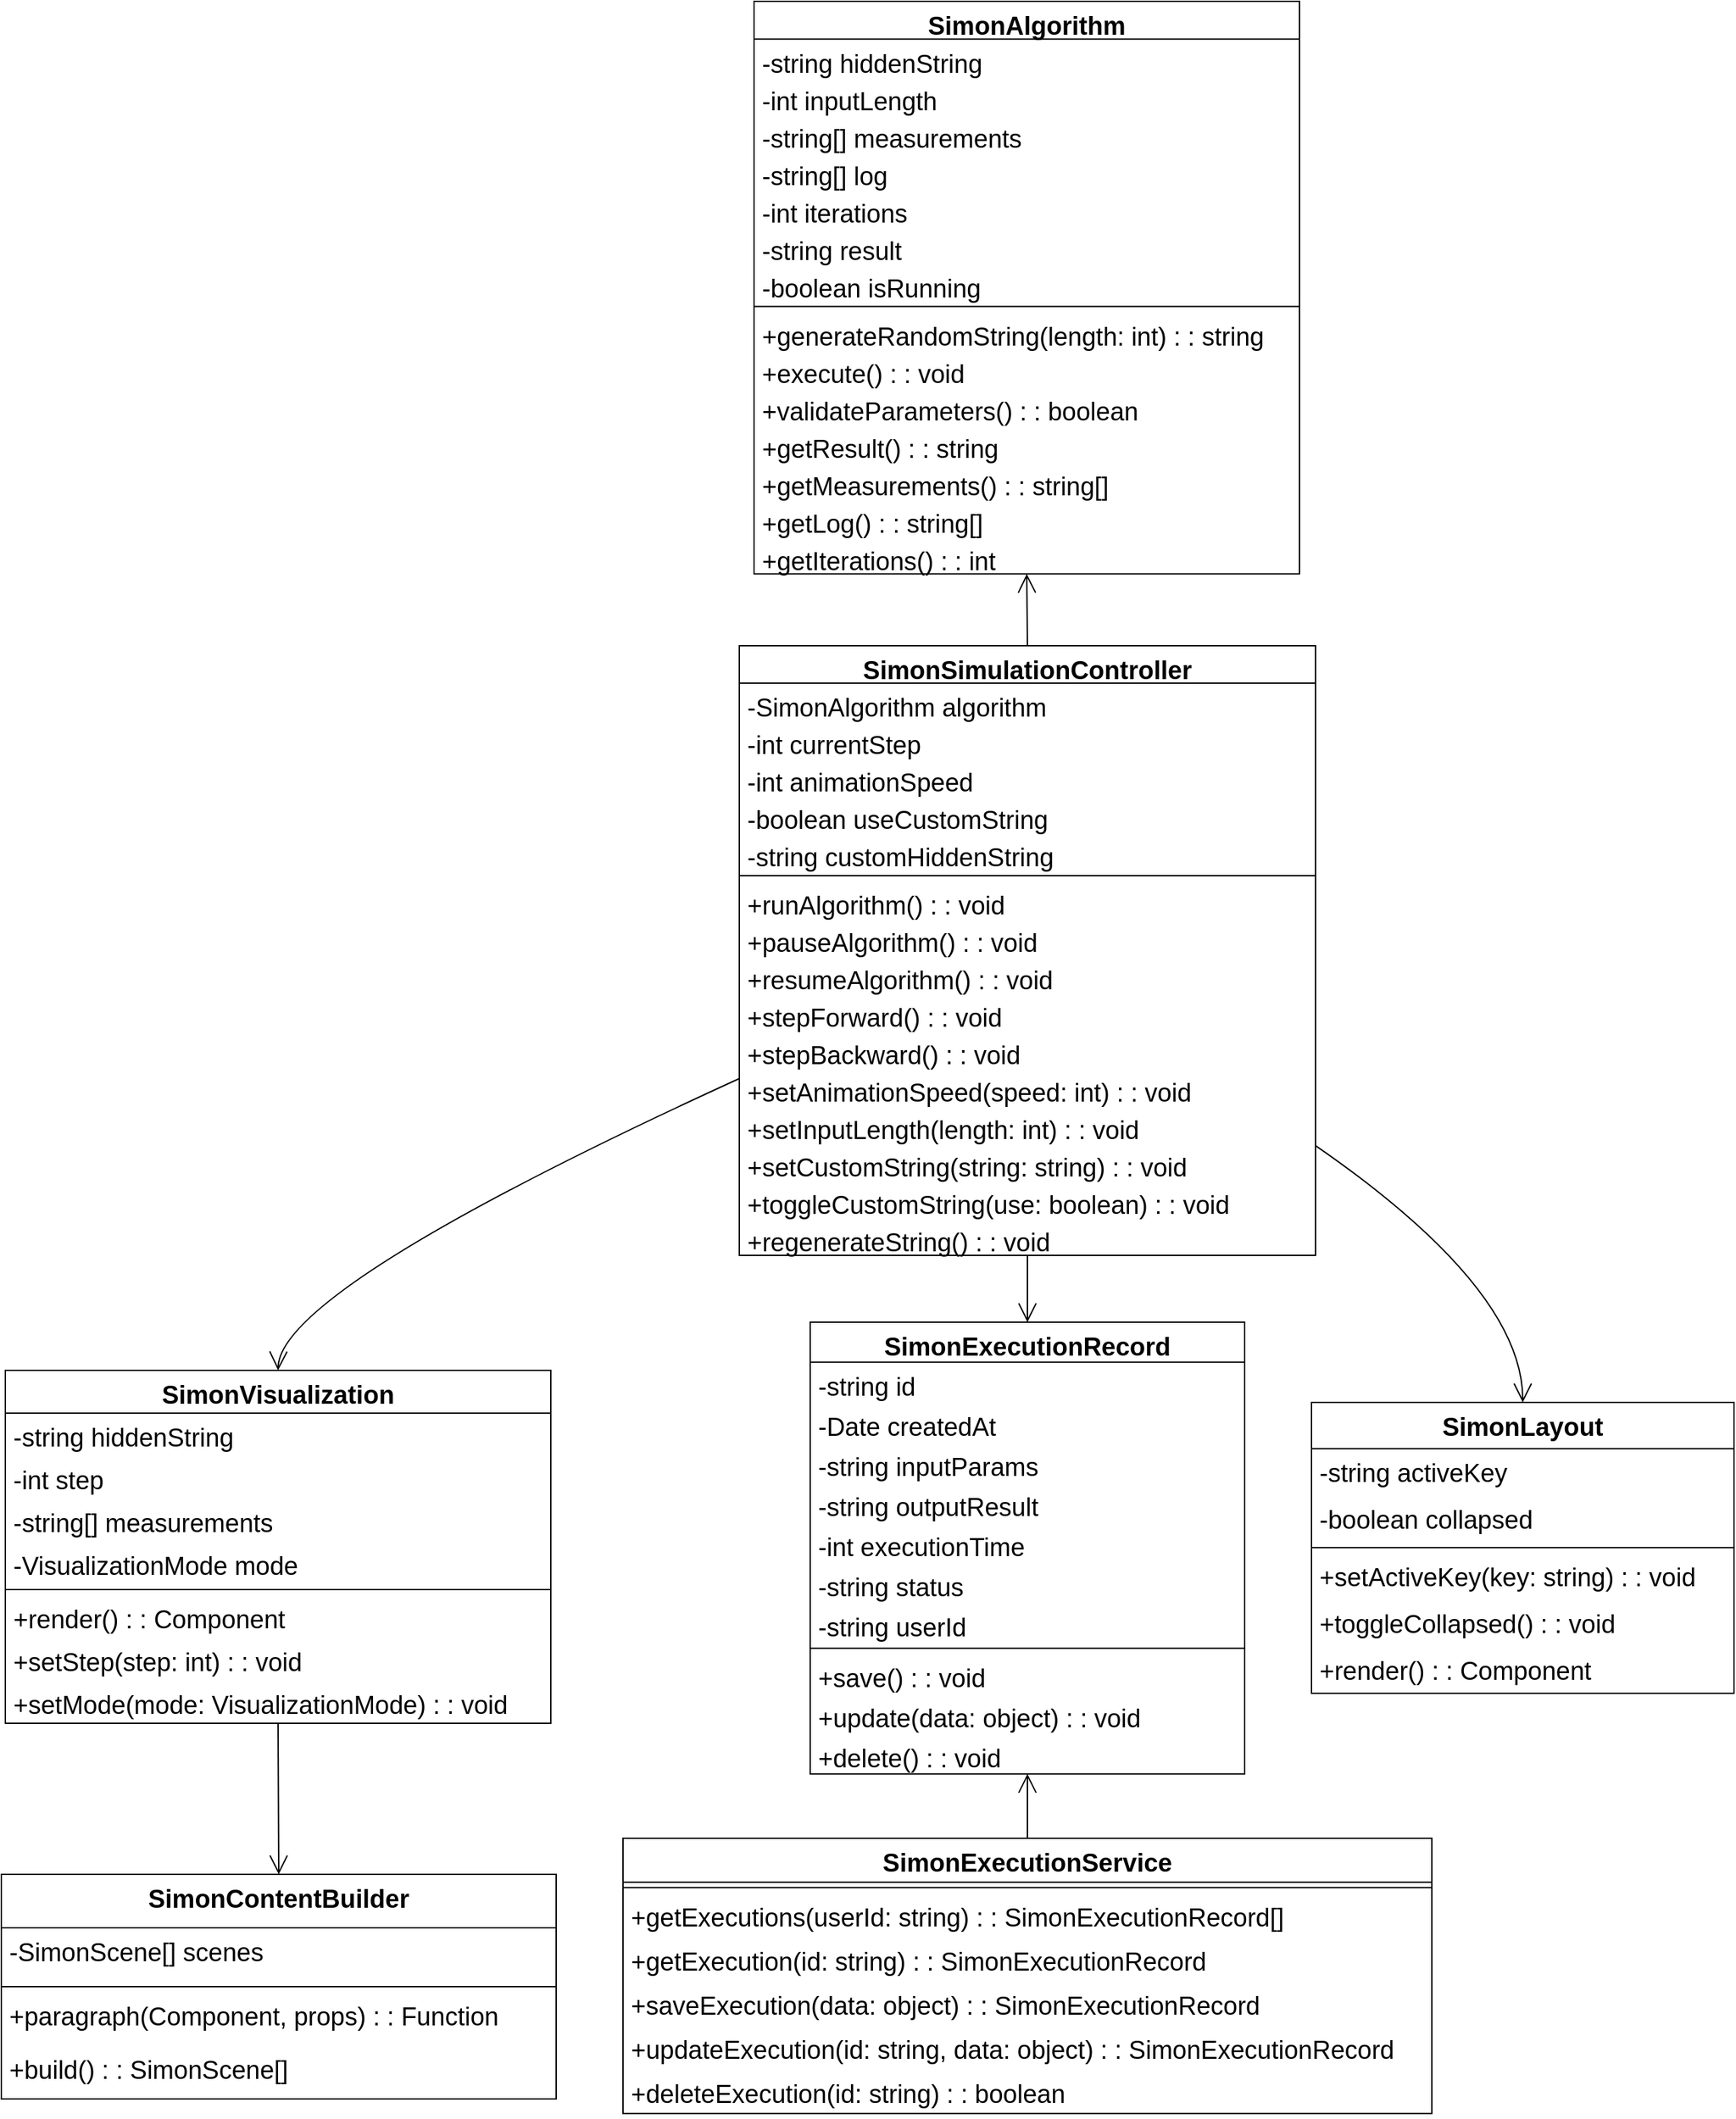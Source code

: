 <mxfile version="27.0.4">
  <diagram name="第 1 页" id="aHMobjbplyGr8PueOdze">
    <mxGraphModel dx="988" dy="583" grid="1" gridSize="10" guides="1" tooltips="1" connect="1" arrows="1" fold="1" page="1" pageScale="1" pageWidth="827" pageHeight="1169" math="0" shadow="0">
      <root>
        <mxCell id="0" />
        <mxCell id="1" parent="0" />
        <mxCell id="1MbNFzwoIGcIi1hmiivJ-1" value="SimonAlgorithm" style="swimlane;fontStyle=1;align=center;verticalAlign=top;childLayout=stackLayout;horizontal=1;startSize=28.267;horizontalStack=0;resizeParent=1;resizeParentMax=0;resizeLast=0;collapsible=0;marginBottom=0;fontSize=19;" vertex="1" parent="1">
          <mxGeometry x="583" y="20" width="408" height="428.267" as="geometry" />
        </mxCell>
        <mxCell id="1MbNFzwoIGcIi1hmiivJ-2" value="-string hiddenString" style="text;strokeColor=none;fillColor=none;align=left;verticalAlign=top;spacingLeft=4;spacingRight=4;overflow=hidden;rotatable=0;points=[[0,0.5],[1,0.5]];portConstraint=eastwest;fontSize=19;" vertex="1" parent="1MbNFzwoIGcIi1hmiivJ-1">
          <mxGeometry y="28.267" width="408" height="28" as="geometry" />
        </mxCell>
        <mxCell id="1MbNFzwoIGcIi1hmiivJ-3" value="-int inputLength" style="text;strokeColor=none;fillColor=none;align=left;verticalAlign=top;spacingLeft=4;spacingRight=4;overflow=hidden;rotatable=0;points=[[0,0.5],[1,0.5]];portConstraint=eastwest;fontSize=19;" vertex="1" parent="1MbNFzwoIGcIi1hmiivJ-1">
          <mxGeometry y="56.267" width="408" height="28" as="geometry" />
        </mxCell>
        <mxCell id="1MbNFzwoIGcIi1hmiivJ-4" value="-string[] measurements" style="text;strokeColor=none;fillColor=none;align=left;verticalAlign=top;spacingLeft=4;spacingRight=4;overflow=hidden;rotatable=0;points=[[0,0.5],[1,0.5]];portConstraint=eastwest;fontSize=19;" vertex="1" parent="1MbNFzwoIGcIi1hmiivJ-1">
          <mxGeometry y="84.267" width="408" height="28" as="geometry" />
        </mxCell>
        <mxCell id="1MbNFzwoIGcIi1hmiivJ-5" value="-string[] log" style="text;strokeColor=none;fillColor=none;align=left;verticalAlign=top;spacingLeft=4;spacingRight=4;overflow=hidden;rotatable=0;points=[[0,0.5],[1,0.5]];portConstraint=eastwest;fontSize=19;" vertex="1" parent="1MbNFzwoIGcIi1hmiivJ-1">
          <mxGeometry y="112.267" width="408" height="28" as="geometry" />
        </mxCell>
        <mxCell id="1MbNFzwoIGcIi1hmiivJ-6" value="-int iterations" style="text;strokeColor=none;fillColor=none;align=left;verticalAlign=top;spacingLeft=4;spacingRight=4;overflow=hidden;rotatable=0;points=[[0,0.5],[1,0.5]];portConstraint=eastwest;fontSize=19;" vertex="1" parent="1MbNFzwoIGcIi1hmiivJ-1">
          <mxGeometry y="140.267" width="408" height="28" as="geometry" />
        </mxCell>
        <mxCell id="1MbNFzwoIGcIi1hmiivJ-7" value="-string result" style="text;strokeColor=none;fillColor=none;align=left;verticalAlign=top;spacingLeft=4;spacingRight=4;overflow=hidden;rotatable=0;points=[[0,0.5],[1,0.5]];portConstraint=eastwest;fontSize=19;" vertex="1" parent="1MbNFzwoIGcIi1hmiivJ-1">
          <mxGeometry y="168.267" width="408" height="28" as="geometry" />
        </mxCell>
        <mxCell id="1MbNFzwoIGcIi1hmiivJ-8" value="-boolean isRunning" style="text;strokeColor=none;fillColor=none;align=left;verticalAlign=top;spacingLeft=4;spacingRight=4;overflow=hidden;rotatable=0;points=[[0,0.5],[1,0.5]];portConstraint=eastwest;fontSize=19;" vertex="1" parent="1MbNFzwoIGcIi1hmiivJ-1">
          <mxGeometry y="196.267" width="408" height="28" as="geometry" />
        </mxCell>
        <mxCell id="1MbNFzwoIGcIi1hmiivJ-9" style="line;strokeWidth=1;fillColor=none;align=left;verticalAlign=middle;spacingTop=-1;spacingLeft=3;spacingRight=3;rotatable=0;labelPosition=right;points=[];portConstraint=eastwest;strokeColor=inherit;fontSize=19;" vertex="1" parent="1MbNFzwoIGcIi1hmiivJ-1">
          <mxGeometry y="224.267" width="408" height="8" as="geometry" />
        </mxCell>
        <mxCell id="1MbNFzwoIGcIi1hmiivJ-10" value="+generateRandomString(length: int) : : string" style="text;strokeColor=none;fillColor=none;align=left;verticalAlign=top;spacingLeft=4;spacingRight=4;overflow=hidden;rotatable=0;points=[[0,0.5],[1,0.5]];portConstraint=eastwest;fontSize=19;" vertex="1" parent="1MbNFzwoIGcIi1hmiivJ-1">
          <mxGeometry y="232.267" width="408" height="28" as="geometry" />
        </mxCell>
        <mxCell id="1MbNFzwoIGcIi1hmiivJ-11" value="+execute() : : void" style="text;strokeColor=none;fillColor=none;align=left;verticalAlign=top;spacingLeft=4;spacingRight=4;overflow=hidden;rotatable=0;points=[[0,0.5],[1,0.5]];portConstraint=eastwest;fontSize=19;" vertex="1" parent="1MbNFzwoIGcIi1hmiivJ-1">
          <mxGeometry y="260.267" width="408" height="28" as="geometry" />
        </mxCell>
        <mxCell id="1MbNFzwoIGcIi1hmiivJ-12" value="+validateParameters() : : boolean" style="text;strokeColor=none;fillColor=none;align=left;verticalAlign=top;spacingLeft=4;spacingRight=4;overflow=hidden;rotatable=0;points=[[0,0.5],[1,0.5]];portConstraint=eastwest;fontSize=19;" vertex="1" parent="1MbNFzwoIGcIi1hmiivJ-1">
          <mxGeometry y="288.267" width="408" height="28" as="geometry" />
        </mxCell>
        <mxCell id="1MbNFzwoIGcIi1hmiivJ-13" value="+getResult() : : string" style="text;strokeColor=none;fillColor=none;align=left;verticalAlign=top;spacingLeft=4;spacingRight=4;overflow=hidden;rotatable=0;points=[[0,0.5],[1,0.5]];portConstraint=eastwest;fontSize=19;" vertex="1" parent="1MbNFzwoIGcIi1hmiivJ-1">
          <mxGeometry y="316.267" width="408" height="28" as="geometry" />
        </mxCell>
        <mxCell id="1MbNFzwoIGcIi1hmiivJ-14" value="+getMeasurements() : : string[]" style="text;strokeColor=none;fillColor=none;align=left;verticalAlign=top;spacingLeft=4;spacingRight=4;overflow=hidden;rotatable=0;points=[[0,0.5],[1,0.5]];portConstraint=eastwest;fontSize=19;" vertex="1" parent="1MbNFzwoIGcIi1hmiivJ-1">
          <mxGeometry y="344.267" width="408" height="28" as="geometry" />
        </mxCell>
        <mxCell id="1MbNFzwoIGcIi1hmiivJ-15" value="+getLog() : : string[]" style="text;strokeColor=none;fillColor=none;align=left;verticalAlign=top;spacingLeft=4;spacingRight=4;overflow=hidden;rotatable=0;points=[[0,0.5],[1,0.5]];portConstraint=eastwest;fontSize=19;" vertex="1" parent="1MbNFzwoIGcIi1hmiivJ-1">
          <mxGeometry y="372.267" width="408" height="28" as="geometry" />
        </mxCell>
        <mxCell id="1MbNFzwoIGcIi1hmiivJ-16" value="+getIterations() : : int" style="text;strokeColor=none;fillColor=none;align=left;verticalAlign=top;spacingLeft=4;spacingRight=4;overflow=hidden;rotatable=0;points=[[0,0.5],[1,0.5]];portConstraint=eastwest;fontSize=19;" vertex="1" parent="1MbNFzwoIGcIi1hmiivJ-1">
          <mxGeometry y="400.267" width="408" height="28" as="geometry" />
        </mxCell>
        <mxCell id="1MbNFzwoIGcIi1hmiivJ-17" value="SimonSimulationController" style="swimlane;fontStyle=1;align=center;verticalAlign=top;childLayout=stackLayout;horizontal=1;startSize=28;horizontalStack=0;resizeParent=1;resizeParentMax=0;resizeLast=0;collapsible=0;marginBottom=0;fontSize=19;" vertex="1" parent="1">
          <mxGeometry x="572" y="502" width="431" height="456" as="geometry" />
        </mxCell>
        <mxCell id="1MbNFzwoIGcIi1hmiivJ-18" value="-SimonAlgorithm algorithm" style="text;strokeColor=none;fillColor=none;align=left;verticalAlign=top;spacingLeft=4;spacingRight=4;overflow=hidden;rotatable=0;points=[[0,0.5],[1,0.5]];portConstraint=eastwest;fontSize=19;" vertex="1" parent="1MbNFzwoIGcIi1hmiivJ-17">
          <mxGeometry y="28" width="431" height="28" as="geometry" />
        </mxCell>
        <mxCell id="1MbNFzwoIGcIi1hmiivJ-19" value="-int currentStep" style="text;strokeColor=none;fillColor=none;align=left;verticalAlign=top;spacingLeft=4;spacingRight=4;overflow=hidden;rotatable=0;points=[[0,0.5],[1,0.5]];portConstraint=eastwest;fontSize=19;" vertex="1" parent="1MbNFzwoIGcIi1hmiivJ-17">
          <mxGeometry y="56" width="431" height="28" as="geometry" />
        </mxCell>
        <mxCell id="1MbNFzwoIGcIi1hmiivJ-20" value="-int animationSpeed" style="text;strokeColor=none;fillColor=none;align=left;verticalAlign=top;spacingLeft=4;spacingRight=4;overflow=hidden;rotatable=0;points=[[0,0.5],[1,0.5]];portConstraint=eastwest;fontSize=19;" vertex="1" parent="1MbNFzwoIGcIi1hmiivJ-17">
          <mxGeometry y="84" width="431" height="28" as="geometry" />
        </mxCell>
        <mxCell id="1MbNFzwoIGcIi1hmiivJ-21" value="-boolean useCustomString" style="text;strokeColor=none;fillColor=none;align=left;verticalAlign=top;spacingLeft=4;spacingRight=4;overflow=hidden;rotatable=0;points=[[0,0.5],[1,0.5]];portConstraint=eastwest;fontSize=19;" vertex="1" parent="1MbNFzwoIGcIi1hmiivJ-17">
          <mxGeometry y="112" width="431" height="28" as="geometry" />
        </mxCell>
        <mxCell id="1MbNFzwoIGcIi1hmiivJ-22" value="-string customHiddenString" style="text;strokeColor=none;fillColor=none;align=left;verticalAlign=top;spacingLeft=4;spacingRight=4;overflow=hidden;rotatable=0;points=[[0,0.5],[1,0.5]];portConstraint=eastwest;fontSize=19;" vertex="1" parent="1MbNFzwoIGcIi1hmiivJ-17">
          <mxGeometry y="140" width="431" height="28" as="geometry" />
        </mxCell>
        <mxCell id="1MbNFzwoIGcIi1hmiivJ-23" style="line;strokeWidth=1;fillColor=none;align=left;verticalAlign=middle;spacingTop=-1;spacingLeft=3;spacingRight=3;rotatable=0;labelPosition=right;points=[];portConstraint=eastwest;strokeColor=inherit;fontSize=19;" vertex="1" parent="1MbNFzwoIGcIi1hmiivJ-17">
          <mxGeometry y="168" width="431" height="8" as="geometry" />
        </mxCell>
        <mxCell id="1MbNFzwoIGcIi1hmiivJ-24" value="+runAlgorithm() : : void" style="text;strokeColor=none;fillColor=none;align=left;verticalAlign=top;spacingLeft=4;spacingRight=4;overflow=hidden;rotatable=0;points=[[0,0.5],[1,0.5]];portConstraint=eastwest;fontSize=19;" vertex="1" parent="1MbNFzwoIGcIi1hmiivJ-17">
          <mxGeometry y="176" width="431" height="28" as="geometry" />
        </mxCell>
        <mxCell id="1MbNFzwoIGcIi1hmiivJ-25" value="+pauseAlgorithm() : : void" style="text;strokeColor=none;fillColor=none;align=left;verticalAlign=top;spacingLeft=4;spacingRight=4;overflow=hidden;rotatable=0;points=[[0,0.5],[1,0.5]];portConstraint=eastwest;fontSize=19;" vertex="1" parent="1MbNFzwoIGcIi1hmiivJ-17">
          <mxGeometry y="204" width="431" height="28" as="geometry" />
        </mxCell>
        <mxCell id="1MbNFzwoIGcIi1hmiivJ-26" value="+resumeAlgorithm() : : void" style="text;strokeColor=none;fillColor=none;align=left;verticalAlign=top;spacingLeft=4;spacingRight=4;overflow=hidden;rotatable=0;points=[[0,0.5],[1,0.5]];portConstraint=eastwest;fontSize=19;" vertex="1" parent="1MbNFzwoIGcIi1hmiivJ-17">
          <mxGeometry y="232" width="431" height="28" as="geometry" />
        </mxCell>
        <mxCell id="1MbNFzwoIGcIi1hmiivJ-27" value="+stepForward() : : void" style="text;strokeColor=none;fillColor=none;align=left;verticalAlign=top;spacingLeft=4;spacingRight=4;overflow=hidden;rotatable=0;points=[[0,0.5],[1,0.5]];portConstraint=eastwest;fontSize=19;" vertex="1" parent="1MbNFzwoIGcIi1hmiivJ-17">
          <mxGeometry y="260" width="431" height="28" as="geometry" />
        </mxCell>
        <mxCell id="1MbNFzwoIGcIi1hmiivJ-28" value="+stepBackward() : : void" style="text;strokeColor=none;fillColor=none;align=left;verticalAlign=top;spacingLeft=4;spacingRight=4;overflow=hidden;rotatable=0;points=[[0,0.5],[1,0.5]];portConstraint=eastwest;fontSize=19;" vertex="1" parent="1MbNFzwoIGcIi1hmiivJ-17">
          <mxGeometry y="288" width="431" height="28" as="geometry" />
        </mxCell>
        <mxCell id="1MbNFzwoIGcIi1hmiivJ-29" value="+setAnimationSpeed(speed: int) : : void" style="text;strokeColor=none;fillColor=none;align=left;verticalAlign=top;spacingLeft=4;spacingRight=4;overflow=hidden;rotatable=0;points=[[0,0.5],[1,0.5]];portConstraint=eastwest;fontSize=19;" vertex="1" parent="1MbNFzwoIGcIi1hmiivJ-17">
          <mxGeometry y="316" width="431" height="28" as="geometry" />
        </mxCell>
        <mxCell id="1MbNFzwoIGcIi1hmiivJ-30" value="+setInputLength(length: int) : : void" style="text;strokeColor=none;fillColor=none;align=left;verticalAlign=top;spacingLeft=4;spacingRight=4;overflow=hidden;rotatable=0;points=[[0,0.5],[1,0.5]];portConstraint=eastwest;fontSize=19;" vertex="1" parent="1MbNFzwoIGcIi1hmiivJ-17">
          <mxGeometry y="344" width="431" height="28" as="geometry" />
        </mxCell>
        <mxCell id="1MbNFzwoIGcIi1hmiivJ-31" value="+setCustomString(string: string) : : void" style="text;strokeColor=none;fillColor=none;align=left;verticalAlign=top;spacingLeft=4;spacingRight=4;overflow=hidden;rotatable=0;points=[[0,0.5],[1,0.5]];portConstraint=eastwest;fontSize=19;" vertex="1" parent="1MbNFzwoIGcIi1hmiivJ-17">
          <mxGeometry y="372" width="431" height="28" as="geometry" />
        </mxCell>
        <mxCell id="1MbNFzwoIGcIi1hmiivJ-32" value="+toggleCustomString(use: boolean) : : void" style="text;strokeColor=none;fillColor=none;align=left;verticalAlign=top;spacingLeft=4;spacingRight=4;overflow=hidden;rotatable=0;points=[[0,0.5],[1,0.5]];portConstraint=eastwest;fontSize=19;" vertex="1" parent="1MbNFzwoIGcIi1hmiivJ-17">
          <mxGeometry y="400" width="431" height="28" as="geometry" />
        </mxCell>
        <mxCell id="1MbNFzwoIGcIi1hmiivJ-33" value="+regenerateString() : : void" style="text;strokeColor=none;fillColor=none;align=left;verticalAlign=top;spacingLeft=4;spacingRight=4;overflow=hidden;rotatable=0;points=[[0,0.5],[1,0.5]];portConstraint=eastwest;fontSize=19;" vertex="1" parent="1MbNFzwoIGcIi1hmiivJ-17">
          <mxGeometry y="428" width="431" height="28" as="geometry" />
        </mxCell>
        <mxCell id="1MbNFzwoIGcIi1hmiivJ-34" value="SimonVisualization" style="swimlane;fontStyle=1;align=center;verticalAlign=top;childLayout=stackLayout;horizontal=1;startSize=32;horizontalStack=0;resizeParent=1;resizeParentMax=0;resizeLast=0;collapsible=0;marginBottom=0;fontSize=19;" vertex="1" parent="1">
          <mxGeometry x="23" y="1044" width="408" height="264" as="geometry" />
        </mxCell>
        <mxCell id="1MbNFzwoIGcIi1hmiivJ-35" value="-string hiddenString" style="text;strokeColor=none;fillColor=none;align=left;verticalAlign=top;spacingLeft=4;spacingRight=4;overflow=hidden;rotatable=0;points=[[0,0.5],[1,0.5]];portConstraint=eastwest;fontSize=19;" vertex="1" parent="1MbNFzwoIGcIi1hmiivJ-34">
          <mxGeometry y="32" width="408" height="32" as="geometry" />
        </mxCell>
        <mxCell id="1MbNFzwoIGcIi1hmiivJ-36" value="-int step" style="text;strokeColor=none;fillColor=none;align=left;verticalAlign=top;spacingLeft=4;spacingRight=4;overflow=hidden;rotatable=0;points=[[0,0.5],[1,0.5]];portConstraint=eastwest;fontSize=19;" vertex="1" parent="1MbNFzwoIGcIi1hmiivJ-34">
          <mxGeometry y="64" width="408" height="32" as="geometry" />
        </mxCell>
        <mxCell id="1MbNFzwoIGcIi1hmiivJ-37" value="-string[] measurements" style="text;strokeColor=none;fillColor=none;align=left;verticalAlign=top;spacingLeft=4;spacingRight=4;overflow=hidden;rotatable=0;points=[[0,0.5],[1,0.5]];portConstraint=eastwest;fontSize=19;" vertex="1" parent="1MbNFzwoIGcIi1hmiivJ-34">
          <mxGeometry y="96" width="408" height="32" as="geometry" />
        </mxCell>
        <mxCell id="1MbNFzwoIGcIi1hmiivJ-38" value="-VisualizationMode mode" style="text;strokeColor=none;fillColor=none;align=left;verticalAlign=top;spacingLeft=4;spacingRight=4;overflow=hidden;rotatable=0;points=[[0,0.5],[1,0.5]];portConstraint=eastwest;fontSize=19;" vertex="1" parent="1MbNFzwoIGcIi1hmiivJ-34">
          <mxGeometry y="128" width="408" height="32" as="geometry" />
        </mxCell>
        <mxCell id="1MbNFzwoIGcIi1hmiivJ-39" style="line;strokeWidth=1;fillColor=none;align=left;verticalAlign=middle;spacingTop=-1;spacingLeft=3;spacingRight=3;rotatable=0;labelPosition=right;points=[];portConstraint=eastwest;strokeColor=inherit;fontSize=19;" vertex="1" parent="1MbNFzwoIGcIi1hmiivJ-34">
          <mxGeometry y="160" width="408" height="8" as="geometry" />
        </mxCell>
        <mxCell id="1MbNFzwoIGcIi1hmiivJ-40" value="+render() : : Component" style="text;strokeColor=none;fillColor=none;align=left;verticalAlign=top;spacingLeft=4;spacingRight=4;overflow=hidden;rotatable=0;points=[[0,0.5],[1,0.5]];portConstraint=eastwest;fontSize=19;" vertex="1" parent="1MbNFzwoIGcIi1hmiivJ-34">
          <mxGeometry y="168" width="408" height="32" as="geometry" />
        </mxCell>
        <mxCell id="1MbNFzwoIGcIi1hmiivJ-41" value="+setStep(step: int) : : void" style="text;strokeColor=none;fillColor=none;align=left;verticalAlign=top;spacingLeft=4;spacingRight=4;overflow=hidden;rotatable=0;points=[[0,0.5],[1,0.5]];portConstraint=eastwest;fontSize=19;" vertex="1" parent="1MbNFzwoIGcIi1hmiivJ-34">
          <mxGeometry y="200" width="408" height="32" as="geometry" />
        </mxCell>
        <mxCell id="1MbNFzwoIGcIi1hmiivJ-42" value="+setMode(mode: VisualizationMode) : : void" style="text;strokeColor=none;fillColor=none;align=left;verticalAlign=top;spacingLeft=4;spacingRight=4;overflow=hidden;rotatable=0;points=[[0,0.5],[1,0.5]];portConstraint=eastwest;fontSize=19;" vertex="1" parent="1MbNFzwoIGcIi1hmiivJ-34">
          <mxGeometry y="232" width="408" height="32" as="geometry" />
        </mxCell>
        <mxCell id="1MbNFzwoIGcIi1hmiivJ-43" value="SimonContentBuilder" style="swimlane;fontStyle=1;align=center;verticalAlign=top;childLayout=stackLayout;horizontal=1;startSize=40;horizontalStack=0;resizeParent=1;resizeParentMax=0;resizeLast=0;collapsible=0;marginBottom=0;fontSize=19;" vertex="1" parent="1">
          <mxGeometry x="20" y="1421" width="415" height="168" as="geometry" />
        </mxCell>
        <mxCell id="1MbNFzwoIGcIi1hmiivJ-44" value="-SimonScene[] scenes" style="text;strokeColor=none;fillColor=none;align=left;verticalAlign=top;spacingLeft=4;spacingRight=4;overflow=hidden;rotatable=0;points=[[0,0.5],[1,0.5]];portConstraint=eastwest;fontSize=19;" vertex="1" parent="1MbNFzwoIGcIi1hmiivJ-43">
          <mxGeometry y="40" width="415" height="40" as="geometry" />
        </mxCell>
        <mxCell id="1MbNFzwoIGcIi1hmiivJ-45" style="line;strokeWidth=1;fillColor=none;align=left;verticalAlign=middle;spacingTop=-1;spacingLeft=3;spacingRight=3;rotatable=0;labelPosition=right;points=[];portConstraint=eastwest;strokeColor=inherit;fontSize=19;" vertex="1" parent="1MbNFzwoIGcIi1hmiivJ-43">
          <mxGeometry y="80" width="415" height="8" as="geometry" />
        </mxCell>
        <mxCell id="1MbNFzwoIGcIi1hmiivJ-46" value="+paragraph(Component, props) : : Function" style="text;strokeColor=none;fillColor=none;align=left;verticalAlign=top;spacingLeft=4;spacingRight=4;overflow=hidden;rotatable=0;points=[[0,0.5],[1,0.5]];portConstraint=eastwest;fontSize=19;" vertex="1" parent="1MbNFzwoIGcIi1hmiivJ-43">
          <mxGeometry y="88" width="415" height="40" as="geometry" />
        </mxCell>
        <mxCell id="1MbNFzwoIGcIi1hmiivJ-47" value="+build() : : SimonScene[]" style="text;strokeColor=none;fillColor=none;align=left;verticalAlign=top;spacingLeft=4;spacingRight=4;overflow=hidden;rotatable=0;points=[[0,0.5],[1,0.5]];portConstraint=eastwest;fontSize=19;" vertex="1" parent="1MbNFzwoIGcIi1hmiivJ-43">
          <mxGeometry y="128" width="415" height="40" as="geometry" />
        </mxCell>
        <mxCell id="1MbNFzwoIGcIi1hmiivJ-48" value="SimonExecutionRecord" style="swimlane;fontStyle=1;align=center;verticalAlign=top;childLayout=stackLayout;horizontal=1;startSize=29.818;horizontalStack=0;resizeParent=1;resizeParentMax=0;resizeLast=0;collapsible=0;marginBottom=0;fontSize=19;" vertex="1" parent="1">
          <mxGeometry x="625" y="1008" width="325" height="337.818" as="geometry" />
        </mxCell>
        <mxCell id="1MbNFzwoIGcIi1hmiivJ-49" value="-string id" style="text;strokeColor=none;fillColor=none;align=left;verticalAlign=top;spacingLeft=4;spacingRight=4;overflow=hidden;rotatable=0;points=[[0,0.5],[1,0.5]];portConstraint=eastwest;fontSize=19;" vertex="1" parent="1MbNFzwoIGcIi1hmiivJ-48">
          <mxGeometry y="29.818" width="325" height="30" as="geometry" />
        </mxCell>
        <mxCell id="1MbNFzwoIGcIi1hmiivJ-50" value="-Date createdAt" style="text;strokeColor=none;fillColor=none;align=left;verticalAlign=top;spacingLeft=4;spacingRight=4;overflow=hidden;rotatable=0;points=[[0,0.5],[1,0.5]];portConstraint=eastwest;fontSize=19;" vertex="1" parent="1MbNFzwoIGcIi1hmiivJ-48">
          <mxGeometry y="59.818" width="325" height="30" as="geometry" />
        </mxCell>
        <mxCell id="1MbNFzwoIGcIi1hmiivJ-51" value="-string inputParams" style="text;strokeColor=none;fillColor=none;align=left;verticalAlign=top;spacingLeft=4;spacingRight=4;overflow=hidden;rotatable=0;points=[[0,0.5],[1,0.5]];portConstraint=eastwest;fontSize=19;" vertex="1" parent="1MbNFzwoIGcIi1hmiivJ-48">
          <mxGeometry y="89.818" width="325" height="30" as="geometry" />
        </mxCell>
        <mxCell id="1MbNFzwoIGcIi1hmiivJ-52" value="-string outputResult" style="text;strokeColor=none;fillColor=none;align=left;verticalAlign=top;spacingLeft=4;spacingRight=4;overflow=hidden;rotatable=0;points=[[0,0.5],[1,0.5]];portConstraint=eastwest;fontSize=19;" vertex="1" parent="1MbNFzwoIGcIi1hmiivJ-48">
          <mxGeometry y="119.818" width="325" height="30" as="geometry" />
        </mxCell>
        <mxCell id="1MbNFzwoIGcIi1hmiivJ-53" value="-int executionTime" style="text;strokeColor=none;fillColor=none;align=left;verticalAlign=top;spacingLeft=4;spacingRight=4;overflow=hidden;rotatable=0;points=[[0,0.5],[1,0.5]];portConstraint=eastwest;fontSize=19;" vertex="1" parent="1MbNFzwoIGcIi1hmiivJ-48">
          <mxGeometry y="149.818" width="325" height="30" as="geometry" />
        </mxCell>
        <mxCell id="1MbNFzwoIGcIi1hmiivJ-54" value="-string status" style="text;strokeColor=none;fillColor=none;align=left;verticalAlign=top;spacingLeft=4;spacingRight=4;overflow=hidden;rotatable=0;points=[[0,0.5],[1,0.5]];portConstraint=eastwest;fontSize=19;" vertex="1" parent="1MbNFzwoIGcIi1hmiivJ-48">
          <mxGeometry y="179.818" width="325" height="30" as="geometry" />
        </mxCell>
        <mxCell id="1MbNFzwoIGcIi1hmiivJ-55" value="-string userId" style="text;strokeColor=none;fillColor=none;align=left;verticalAlign=top;spacingLeft=4;spacingRight=4;overflow=hidden;rotatable=0;points=[[0,0.5],[1,0.5]];portConstraint=eastwest;fontSize=19;" vertex="1" parent="1MbNFzwoIGcIi1hmiivJ-48">
          <mxGeometry y="209.818" width="325" height="30" as="geometry" />
        </mxCell>
        <mxCell id="1MbNFzwoIGcIi1hmiivJ-56" style="line;strokeWidth=1;fillColor=none;align=left;verticalAlign=middle;spacingTop=-1;spacingLeft=3;spacingRight=3;rotatable=0;labelPosition=right;points=[];portConstraint=eastwest;strokeColor=inherit;fontSize=19;" vertex="1" parent="1MbNFzwoIGcIi1hmiivJ-48">
          <mxGeometry y="239.818" width="325" height="8" as="geometry" />
        </mxCell>
        <mxCell id="1MbNFzwoIGcIi1hmiivJ-57" value="+save() : : void" style="text;strokeColor=none;fillColor=none;align=left;verticalAlign=top;spacingLeft=4;spacingRight=4;overflow=hidden;rotatable=0;points=[[0,0.5],[1,0.5]];portConstraint=eastwest;fontSize=19;" vertex="1" parent="1MbNFzwoIGcIi1hmiivJ-48">
          <mxGeometry y="247.818" width="325" height="30" as="geometry" />
        </mxCell>
        <mxCell id="1MbNFzwoIGcIi1hmiivJ-58" value="+update(data: object) : : void" style="text;strokeColor=none;fillColor=none;align=left;verticalAlign=top;spacingLeft=4;spacingRight=4;overflow=hidden;rotatable=0;points=[[0,0.5],[1,0.5]];portConstraint=eastwest;fontSize=19;" vertex="1" parent="1MbNFzwoIGcIi1hmiivJ-48">
          <mxGeometry y="277.818" width="325" height="30" as="geometry" />
        </mxCell>
        <mxCell id="1MbNFzwoIGcIi1hmiivJ-59" value="+delete() : : void" style="text;strokeColor=none;fillColor=none;align=left;verticalAlign=top;spacingLeft=4;spacingRight=4;overflow=hidden;rotatable=0;points=[[0,0.5],[1,0.5]];portConstraint=eastwest;fontSize=19;" vertex="1" parent="1MbNFzwoIGcIi1hmiivJ-48">
          <mxGeometry y="307.818" width="325" height="30" as="geometry" />
        </mxCell>
        <mxCell id="1MbNFzwoIGcIi1hmiivJ-60" value="SimonExecutionService" style="swimlane;fontStyle=1;align=center;verticalAlign=top;childLayout=stackLayout;horizontal=1;startSize=32.923;horizontalStack=0;resizeParent=1;resizeParentMax=0;resizeLast=0;collapsible=0;marginBottom=0;fontSize=19;" vertex="1" parent="1">
          <mxGeometry x="485" y="1394" width="605" height="205.923" as="geometry" />
        </mxCell>
        <mxCell id="1MbNFzwoIGcIi1hmiivJ-61" style="line;strokeWidth=1;fillColor=none;align=left;verticalAlign=middle;spacingTop=-1;spacingLeft=3;spacingRight=3;rotatable=0;labelPosition=right;points=[];portConstraint=eastwest;strokeColor=inherit;fontSize=19;" vertex="1" parent="1MbNFzwoIGcIi1hmiivJ-60">
          <mxGeometry y="32.923" width="605" height="8" as="geometry" />
        </mxCell>
        <mxCell id="1MbNFzwoIGcIi1hmiivJ-62" value="+getExecutions(userId: string) : : SimonExecutionRecord[]" style="text;strokeColor=none;fillColor=none;align=left;verticalAlign=top;spacingLeft=4;spacingRight=4;overflow=hidden;rotatable=0;points=[[0,0.5],[1,0.5]];portConstraint=eastwest;fontSize=19;" vertex="1" parent="1MbNFzwoIGcIi1hmiivJ-60">
          <mxGeometry y="40.923" width="605" height="33" as="geometry" />
        </mxCell>
        <mxCell id="1MbNFzwoIGcIi1hmiivJ-63" value="+getExecution(id: string) : : SimonExecutionRecord" style="text;strokeColor=none;fillColor=none;align=left;verticalAlign=top;spacingLeft=4;spacingRight=4;overflow=hidden;rotatable=0;points=[[0,0.5],[1,0.5]];portConstraint=eastwest;fontSize=19;" vertex="1" parent="1MbNFzwoIGcIi1hmiivJ-60">
          <mxGeometry y="73.923" width="605" height="33" as="geometry" />
        </mxCell>
        <mxCell id="1MbNFzwoIGcIi1hmiivJ-64" value="+saveExecution(data: object) : : SimonExecutionRecord" style="text;strokeColor=none;fillColor=none;align=left;verticalAlign=top;spacingLeft=4;spacingRight=4;overflow=hidden;rotatable=0;points=[[0,0.5],[1,0.5]];portConstraint=eastwest;fontSize=19;" vertex="1" parent="1MbNFzwoIGcIi1hmiivJ-60">
          <mxGeometry y="106.923" width="605" height="33" as="geometry" />
        </mxCell>
        <mxCell id="1MbNFzwoIGcIi1hmiivJ-65" value="+updateExecution(id: string, data: object) : : SimonExecutionRecord" style="text;strokeColor=none;fillColor=none;align=left;verticalAlign=top;spacingLeft=4;spacingRight=4;overflow=hidden;rotatable=0;points=[[0,0.5],[1,0.5]];portConstraint=eastwest;fontSize=19;" vertex="1" parent="1MbNFzwoIGcIi1hmiivJ-60">
          <mxGeometry y="139.923" width="605" height="33" as="geometry" />
        </mxCell>
        <mxCell id="1MbNFzwoIGcIi1hmiivJ-66" value="+deleteExecution(id: string) : : boolean" style="text;strokeColor=none;fillColor=none;align=left;verticalAlign=top;spacingLeft=4;spacingRight=4;overflow=hidden;rotatable=0;points=[[0,0.5],[1,0.5]];portConstraint=eastwest;fontSize=19;" vertex="1" parent="1MbNFzwoIGcIi1hmiivJ-60">
          <mxGeometry y="172.923" width="605" height="33" as="geometry" />
        </mxCell>
        <mxCell id="1MbNFzwoIGcIi1hmiivJ-67" value="SimonLayout" style="swimlane;fontStyle=1;align=center;verticalAlign=top;childLayout=stackLayout;horizontal=1;startSize=34.667;horizontalStack=0;resizeParent=1;resizeParentMax=0;resizeLast=0;collapsible=0;marginBottom=0;fontSize=19;" vertex="1" parent="1">
          <mxGeometry x="1000" y="1068" width="316" height="217.667" as="geometry" />
        </mxCell>
        <mxCell id="1MbNFzwoIGcIi1hmiivJ-68" value="-string activeKey" style="text;strokeColor=none;fillColor=none;align=left;verticalAlign=top;spacingLeft=4;spacingRight=4;overflow=hidden;rotatable=0;points=[[0,0.5],[1,0.5]];portConstraint=eastwest;fontSize=19;" vertex="1" parent="1MbNFzwoIGcIi1hmiivJ-67">
          <mxGeometry y="34.667" width="316" height="35" as="geometry" />
        </mxCell>
        <mxCell id="1MbNFzwoIGcIi1hmiivJ-69" value="-boolean collapsed" style="text;strokeColor=none;fillColor=none;align=left;verticalAlign=top;spacingLeft=4;spacingRight=4;overflow=hidden;rotatable=0;points=[[0,0.5],[1,0.5]];portConstraint=eastwest;fontSize=19;" vertex="1" parent="1MbNFzwoIGcIi1hmiivJ-67">
          <mxGeometry y="69.667" width="316" height="35" as="geometry" />
        </mxCell>
        <mxCell id="1MbNFzwoIGcIi1hmiivJ-70" style="line;strokeWidth=1;fillColor=none;align=left;verticalAlign=middle;spacingTop=-1;spacingLeft=3;spacingRight=3;rotatable=0;labelPosition=right;points=[];portConstraint=eastwest;strokeColor=inherit;fontSize=19;" vertex="1" parent="1MbNFzwoIGcIi1hmiivJ-67">
          <mxGeometry y="104.667" width="316" height="8" as="geometry" />
        </mxCell>
        <mxCell id="1MbNFzwoIGcIi1hmiivJ-71" value="+setActiveKey(key: string) : : void" style="text;strokeColor=none;fillColor=none;align=left;verticalAlign=top;spacingLeft=4;spacingRight=4;overflow=hidden;rotatable=0;points=[[0,0.5],[1,0.5]];portConstraint=eastwest;fontSize=19;" vertex="1" parent="1MbNFzwoIGcIi1hmiivJ-67">
          <mxGeometry y="112.667" width="316" height="35" as="geometry" />
        </mxCell>
        <mxCell id="1MbNFzwoIGcIi1hmiivJ-72" value="+toggleCollapsed() : : void" style="text;strokeColor=none;fillColor=none;align=left;verticalAlign=top;spacingLeft=4;spacingRight=4;overflow=hidden;rotatable=0;points=[[0,0.5],[1,0.5]];portConstraint=eastwest;fontSize=19;" vertex="1" parent="1MbNFzwoIGcIi1hmiivJ-67">
          <mxGeometry y="147.667" width="316" height="35" as="geometry" />
        </mxCell>
        <mxCell id="1MbNFzwoIGcIi1hmiivJ-73" value="+render() : : Component" style="text;strokeColor=none;fillColor=none;align=left;verticalAlign=top;spacingLeft=4;spacingRight=4;overflow=hidden;rotatable=0;points=[[0,0.5],[1,0.5]];portConstraint=eastwest;fontSize=19;" vertex="1" parent="1MbNFzwoIGcIi1hmiivJ-67">
          <mxGeometry y="182.667" width="316" height="35" as="geometry" />
        </mxCell>
        <mxCell id="1MbNFzwoIGcIi1hmiivJ-74" value="" style="curved=1;startArrow=open;startSize=12;endArrow=none;exitX=0.5;exitY=1;entryX=0.5;entryY=0;rounded=0;fontSize=19;" edge="1" parent="1" source="1MbNFzwoIGcIi1hmiivJ-1" target="1MbNFzwoIGcIi1hmiivJ-17">
          <mxGeometry relative="1" as="geometry">
            <Array as="points" />
          </mxGeometry>
        </mxCell>
        <mxCell id="1MbNFzwoIGcIi1hmiivJ-75" value="" style="curved=1;startArrow=none;endArrow=open;endSize=12;exitX=0;exitY=0.71;entryX=0.5;entryY=0;rounded=0;fontSize=19;" edge="1" parent="1" source="1MbNFzwoIGcIi1hmiivJ-17" target="1MbNFzwoIGcIi1hmiivJ-34">
          <mxGeometry relative="1" as="geometry">
            <Array as="points">
              <mxPoint x="228" y="983" />
            </Array>
          </mxGeometry>
        </mxCell>
        <mxCell id="1MbNFzwoIGcIi1hmiivJ-76" value="" style="curved=1;startArrow=none;endArrow=open;endSize=12;exitX=0.5;exitY=1;entryX=0.5;entryY=0;rounded=0;fontSize=19;" edge="1" parent="1" source="1MbNFzwoIGcIi1hmiivJ-34" target="1MbNFzwoIGcIi1hmiivJ-43">
          <mxGeometry relative="1" as="geometry">
            <Array as="points" />
          </mxGeometry>
        </mxCell>
        <mxCell id="1MbNFzwoIGcIi1hmiivJ-77" value="" style="curved=1;startArrow=none;endArrow=open;endSize=12;exitX=0.5;exitY=1;entryX=0.5;entryY=0;rounded=0;fontSize=19;" edge="1" parent="1" source="1MbNFzwoIGcIi1hmiivJ-17" target="1MbNFzwoIGcIi1hmiivJ-48">
          <mxGeometry relative="1" as="geometry">
            <Array as="points" />
          </mxGeometry>
        </mxCell>
        <mxCell id="1MbNFzwoIGcIi1hmiivJ-78" value="" style="curved=1;startArrow=open;startSize=12;endArrow=none;exitX=0.5;exitY=1;entryX=0.5;entryY=0;rounded=0;fontSize=19;" edge="1" parent="1" source="1MbNFzwoIGcIi1hmiivJ-48" target="1MbNFzwoIGcIi1hmiivJ-60">
          <mxGeometry relative="1" as="geometry">
            <Array as="points" />
          </mxGeometry>
        </mxCell>
        <mxCell id="1MbNFzwoIGcIi1hmiivJ-79" value="" style="curved=1;startArrow=none;endArrow=open;endSize=12;exitX=1;exitY=0.82;entryX=0.5;entryY=0;rounded=0;fontSize=19;" edge="1" parent="1" source="1MbNFzwoIGcIi1hmiivJ-17" target="1MbNFzwoIGcIi1hmiivJ-67">
          <mxGeometry relative="1" as="geometry">
            <Array as="points">
              <mxPoint x="1158" y="983" />
            </Array>
          </mxGeometry>
        </mxCell>
      </root>
    </mxGraphModel>
  </diagram>
</mxfile>
